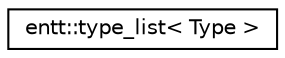 digraph "Graphical Class Hierarchy"
{
 // LATEX_PDF_SIZE
  edge [fontname="Helvetica",fontsize="10",labelfontname="Helvetica",labelfontsize="10"];
  node [fontname="Helvetica",fontsize="10",shape=record];
  rankdir="LR";
  Node0 [label="entt::type_list\< Type \>",height=0.2,width=0.4,color="black", fillcolor="white", style="filled",URL="$structentt_1_1type__list.html",tooltip="A class to use to push around lists of types, nothing more."];
}
